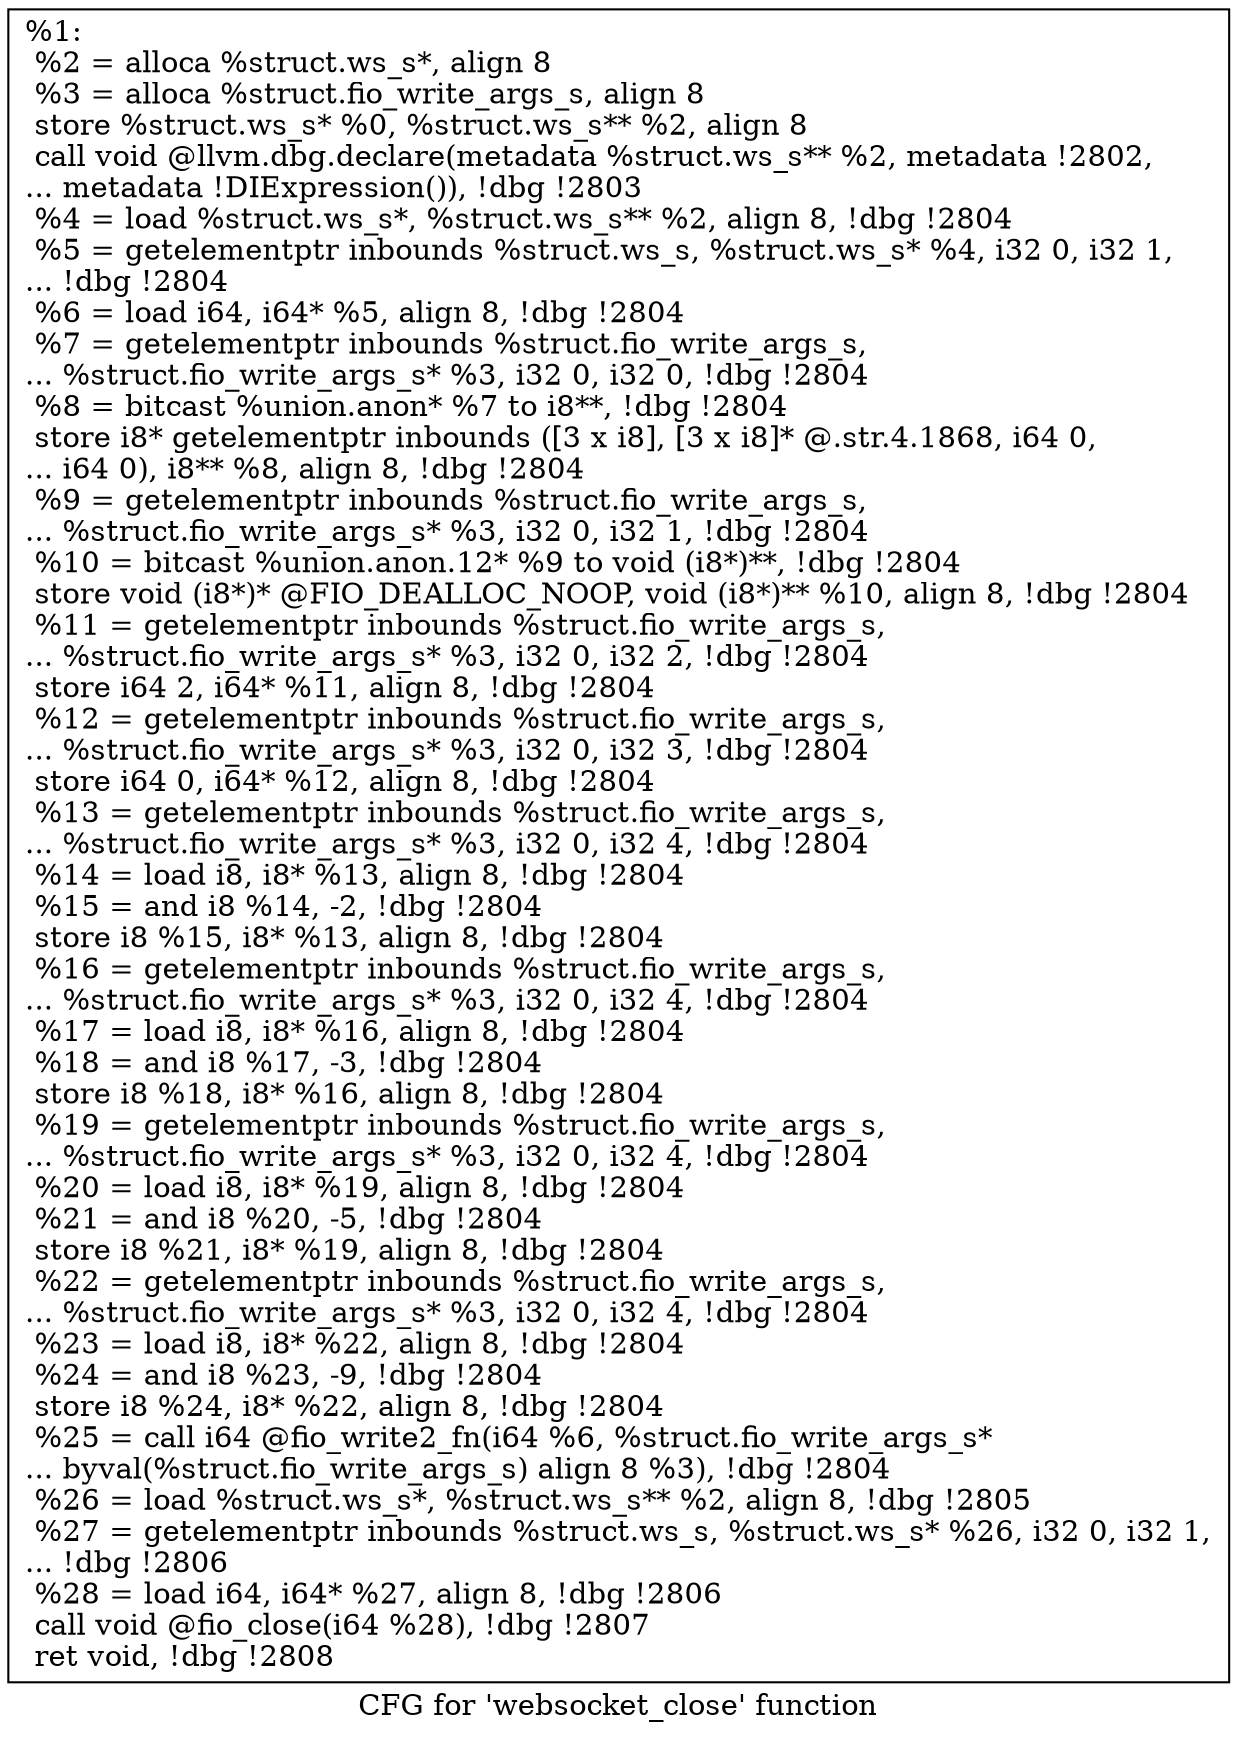 digraph "CFG for 'websocket_close' function" {
	label="CFG for 'websocket_close' function";

	Node0x556852580c20 [shape=record,label="{%1:\l  %2 = alloca %struct.ws_s*, align 8\l  %3 = alloca %struct.fio_write_args_s, align 8\l  store %struct.ws_s* %0, %struct.ws_s** %2, align 8\l  call void @llvm.dbg.declare(metadata %struct.ws_s** %2, metadata !2802,\l... metadata !DIExpression()), !dbg !2803\l  %4 = load %struct.ws_s*, %struct.ws_s** %2, align 8, !dbg !2804\l  %5 = getelementptr inbounds %struct.ws_s, %struct.ws_s* %4, i32 0, i32 1,\l... !dbg !2804\l  %6 = load i64, i64* %5, align 8, !dbg !2804\l  %7 = getelementptr inbounds %struct.fio_write_args_s,\l... %struct.fio_write_args_s* %3, i32 0, i32 0, !dbg !2804\l  %8 = bitcast %union.anon* %7 to i8**, !dbg !2804\l  store i8* getelementptr inbounds ([3 x i8], [3 x i8]* @.str.4.1868, i64 0,\l... i64 0), i8** %8, align 8, !dbg !2804\l  %9 = getelementptr inbounds %struct.fio_write_args_s,\l... %struct.fio_write_args_s* %3, i32 0, i32 1, !dbg !2804\l  %10 = bitcast %union.anon.12* %9 to void (i8*)**, !dbg !2804\l  store void (i8*)* @FIO_DEALLOC_NOOP, void (i8*)** %10, align 8, !dbg !2804\l  %11 = getelementptr inbounds %struct.fio_write_args_s,\l... %struct.fio_write_args_s* %3, i32 0, i32 2, !dbg !2804\l  store i64 2, i64* %11, align 8, !dbg !2804\l  %12 = getelementptr inbounds %struct.fio_write_args_s,\l... %struct.fio_write_args_s* %3, i32 0, i32 3, !dbg !2804\l  store i64 0, i64* %12, align 8, !dbg !2804\l  %13 = getelementptr inbounds %struct.fio_write_args_s,\l... %struct.fio_write_args_s* %3, i32 0, i32 4, !dbg !2804\l  %14 = load i8, i8* %13, align 8, !dbg !2804\l  %15 = and i8 %14, -2, !dbg !2804\l  store i8 %15, i8* %13, align 8, !dbg !2804\l  %16 = getelementptr inbounds %struct.fio_write_args_s,\l... %struct.fio_write_args_s* %3, i32 0, i32 4, !dbg !2804\l  %17 = load i8, i8* %16, align 8, !dbg !2804\l  %18 = and i8 %17, -3, !dbg !2804\l  store i8 %18, i8* %16, align 8, !dbg !2804\l  %19 = getelementptr inbounds %struct.fio_write_args_s,\l... %struct.fio_write_args_s* %3, i32 0, i32 4, !dbg !2804\l  %20 = load i8, i8* %19, align 8, !dbg !2804\l  %21 = and i8 %20, -5, !dbg !2804\l  store i8 %21, i8* %19, align 8, !dbg !2804\l  %22 = getelementptr inbounds %struct.fio_write_args_s,\l... %struct.fio_write_args_s* %3, i32 0, i32 4, !dbg !2804\l  %23 = load i8, i8* %22, align 8, !dbg !2804\l  %24 = and i8 %23, -9, !dbg !2804\l  store i8 %24, i8* %22, align 8, !dbg !2804\l  %25 = call i64 @fio_write2_fn(i64 %6, %struct.fio_write_args_s*\l... byval(%struct.fio_write_args_s) align 8 %3), !dbg !2804\l  %26 = load %struct.ws_s*, %struct.ws_s** %2, align 8, !dbg !2805\l  %27 = getelementptr inbounds %struct.ws_s, %struct.ws_s* %26, i32 0, i32 1,\l... !dbg !2806\l  %28 = load i64, i64* %27, align 8, !dbg !2806\l  call void @fio_close(i64 %28), !dbg !2807\l  ret void, !dbg !2808\l}"];
}
